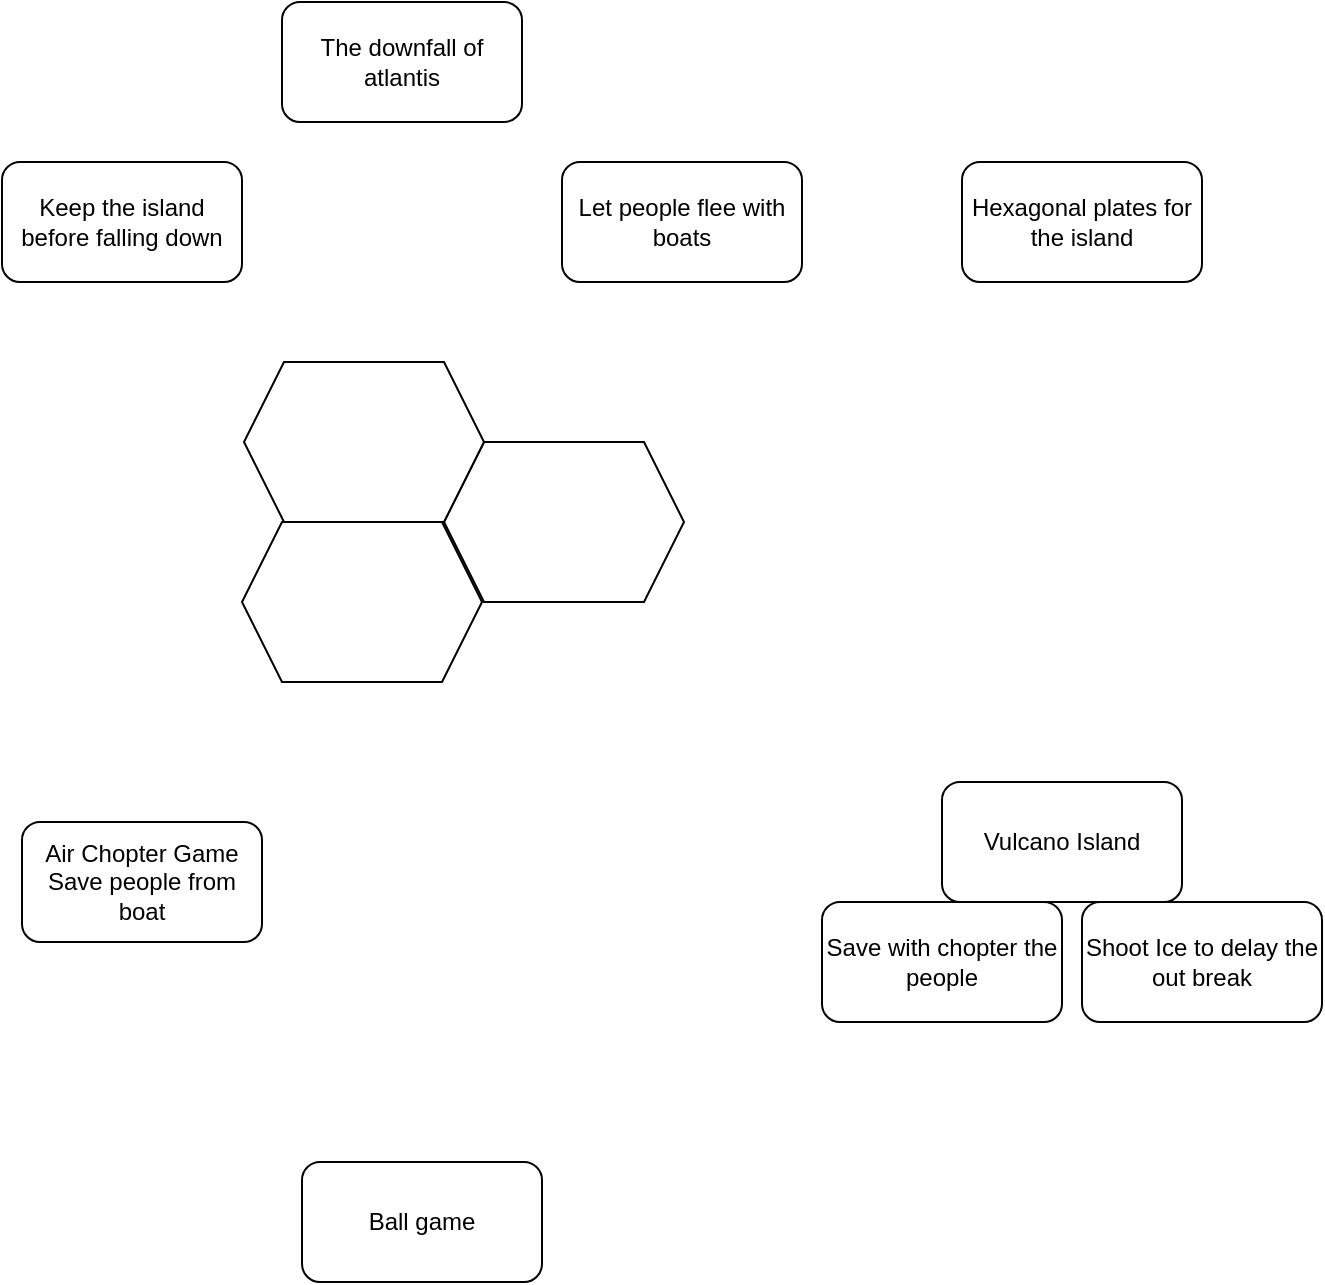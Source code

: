 <mxfile version="16.4.0" type="device"><diagram id="1fv-ZfBe4Nxg1Cxu4mQ2" name="Page-1"><mxGraphModel dx="1102" dy="865" grid="1" gridSize="10" guides="1" tooltips="1" connect="1" arrows="1" fold="1" page="1" pageScale="1" pageWidth="850" pageHeight="1100" math="0" shadow="0"><root><mxCell id="0"/><mxCell id="1" parent="0"/><mxCell id="Z3lyTFV9l-uYVeZDSJaD-1" value="The downfall of atlantis" style="rounded=1;whiteSpace=wrap;html=1;" vertex="1" parent="1"><mxGeometry x="190" y="50" width="120" height="60" as="geometry"/></mxCell><mxCell id="Z3lyTFV9l-uYVeZDSJaD-2" value="Keep the island before falling down" style="rounded=1;whiteSpace=wrap;html=1;" vertex="1" parent="1"><mxGeometry x="50" y="130" width="120" height="60" as="geometry"/></mxCell><mxCell id="Z3lyTFV9l-uYVeZDSJaD-3" value="Let people flee with boats" style="rounded=1;whiteSpace=wrap;html=1;" vertex="1" parent="1"><mxGeometry x="330" y="130" width="120" height="60" as="geometry"/></mxCell><mxCell id="Z3lyTFV9l-uYVeZDSJaD-4" value="Hexagonal plates for the island" style="rounded=1;whiteSpace=wrap;html=1;" vertex="1" parent="1"><mxGeometry x="530" y="130" width="120" height="60" as="geometry"/></mxCell><mxCell id="Z3lyTFV9l-uYVeZDSJaD-5" value="" style="shape=hexagon;perimeter=hexagonPerimeter2;whiteSpace=wrap;html=1;fixedSize=1;" vertex="1" parent="1"><mxGeometry x="271" y="270" width="120" height="80" as="geometry"/></mxCell><mxCell id="Z3lyTFV9l-uYVeZDSJaD-6" value="" style="shape=hexagon;perimeter=hexagonPerimeter2;whiteSpace=wrap;html=1;fixedSize=1;" vertex="1" parent="1"><mxGeometry x="170" y="310" width="120" height="80" as="geometry"/></mxCell><mxCell id="Z3lyTFV9l-uYVeZDSJaD-7" value="" style="shape=hexagon;perimeter=hexagonPerimeter2;whiteSpace=wrap;html=1;fixedSize=1;" vertex="1" parent="1"><mxGeometry x="171" y="230" width="120" height="80" as="geometry"/></mxCell><mxCell id="Z3lyTFV9l-uYVeZDSJaD-8" value="Air Chopter Game&lt;br&gt;Save people from&lt;br&gt;boat" style="rounded=1;whiteSpace=wrap;html=1;" vertex="1" parent="1"><mxGeometry x="60" y="460" width="120" height="60" as="geometry"/></mxCell><mxCell id="Z3lyTFV9l-uYVeZDSJaD-9" value="Vulcano Island" style="rounded=1;whiteSpace=wrap;html=1;" vertex="1" parent="1"><mxGeometry x="520" y="440" width="120" height="60" as="geometry"/></mxCell><mxCell id="Z3lyTFV9l-uYVeZDSJaD-10" value="Shoot Ice to delay the out break" style="rounded=1;whiteSpace=wrap;html=1;" vertex="1" parent="1"><mxGeometry x="590" y="500" width="120" height="60" as="geometry"/></mxCell><mxCell id="Z3lyTFV9l-uYVeZDSJaD-11" value="Save with chopter the people" style="rounded=1;whiteSpace=wrap;html=1;" vertex="1" parent="1"><mxGeometry x="460" y="500" width="120" height="60" as="geometry"/></mxCell><mxCell id="Z3lyTFV9l-uYVeZDSJaD-12" value="Ball game" style="rounded=1;whiteSpace=wrap;html=1;" vertex="1" parent="1"><mxGeometry x="200" y="630" width="120" height="60" as="geometry"/></mxCell></root></mxGraphModel></diagram></mxfile>